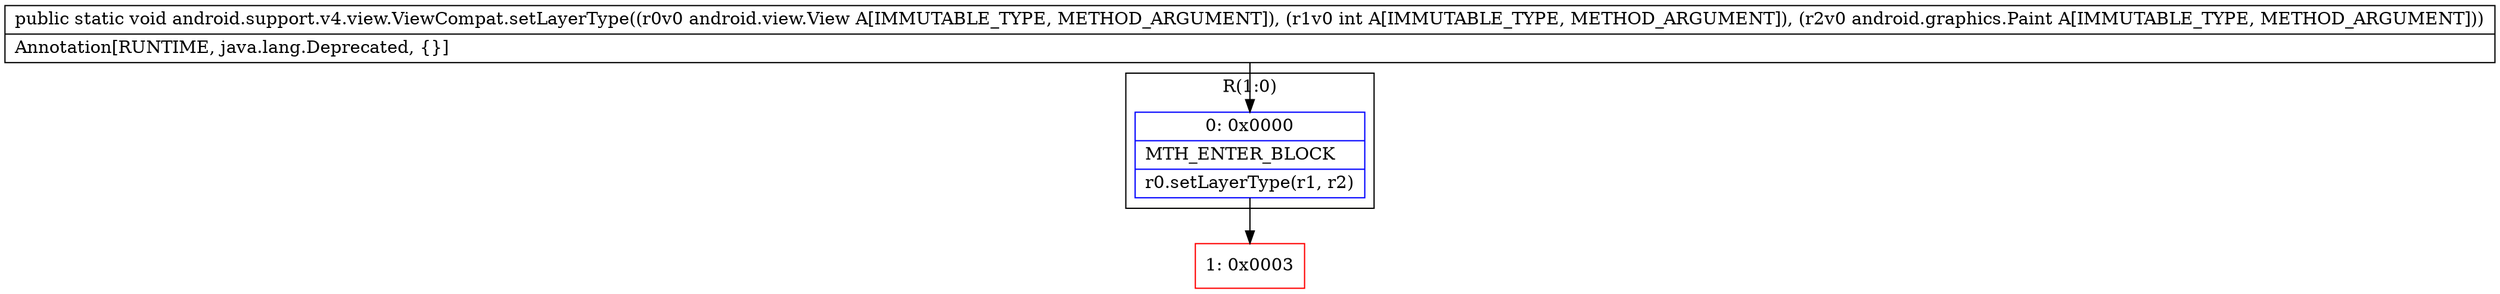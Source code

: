 digraph "CFG forandroid.support.v4.view.ViewCompat.setLayerType(Landroid\/view\/View;ILandroid\/graphics\/Paint;)V" {
subgraph cluster_Region_1169460997 {
label = "R(1:0)";
node [shape=record,color=blue];
Node_0 [shape=record,label="{0\:\ 0x0000|MTH_ENTER_BLOCK\l|r0.setLayerType(r1, r2)\l}"];
}
Node_1 [shape=record,color=red,label="{1\:\ 0x0003}"];
MethodNode[shape=record,label="{public static void android.support.v4.view.ViewCompat.setLayerType((r0v0 android.view.View A[IMMUTABLE_TYPE, METHOD_ARGUMENT]), (r1v0 int A[IMMUTABLE_TYPE, METHOD_ARGUMENT]), (r2v0 android.graphics.Paint A[IMMUTABLE_TYPE, METHOD_ARGUMENT]))  | Annotation[RUNTIME, java.lang.Deprecated, \{\}]\l}"];
MethodNode -> Node_0;
Node_0 -> Node_1;
}

